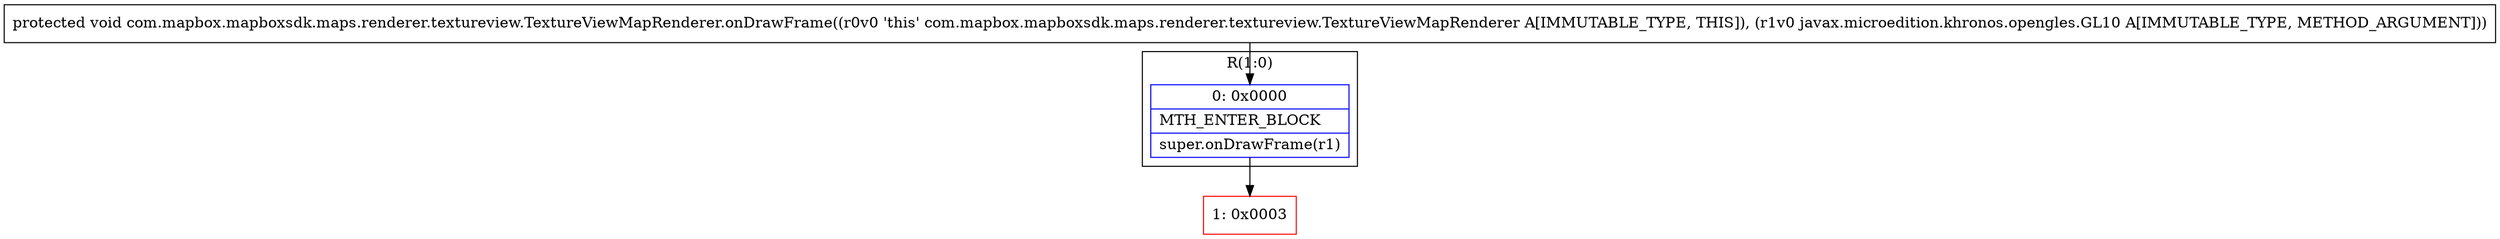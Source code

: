 digraph "CFG forcom.mapbox.mapboxsdk.maps.renderer.textureview.TextureViewMapRenderer.onDrawFrame(Ljavax\/microedition\/khronos\/opengles\/GL10;)V" {
subgraph cluster_Region_916150884 {
label = "R(1:0)";
node [shape=record,color=blue];
Node_0 [shape=record,label="{0\:\ 0x0000|MTH_ENTER_BLOCK\l|super.onDrawFrame(r1)\l}"];
}
Node_1 [shape=record,color=red,label="{1\:\ 0x0003}"];
MethodNode[shape=record,label="{protected void com.mapbox.mapboxsdk.maps.renderer.textureview.TextureViewMapRenderer.onDrawFrame((r0v0 'this' com.mapbox.mapboxsdk.maps.renderer.textureview.TextureViewMapRenderer A[IMMUTABLE_TYPE, THIS]), (r1v0 javax.microedition.khronos.opengles.GL10 A[IMMUTABLE_TYPE, METHOD_ARGUMENT])) }"];
MethodNode -> Node_0;
Node_0 -> Node_1;
}

